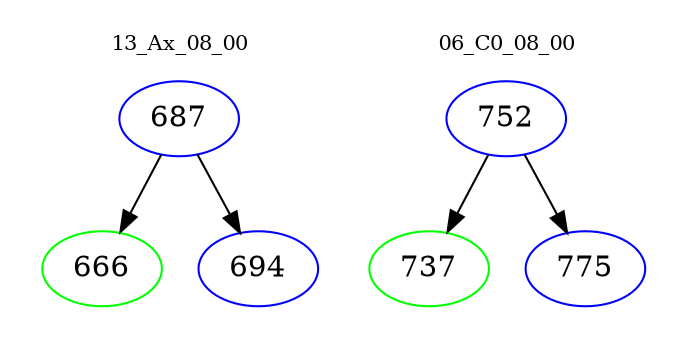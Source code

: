 digraph{
subgraph cluster_0 {
color = white
label = "13_Ax_08_00";
fontsize=10;
T0_687 [label="687", color="blue"]
T0_687 -> T0_666 [color="black"]
T0_666 [label="666", color="green"]
T0_687 -> T0_694 [color="black"]
T0_694 [label="694", color="blue"]
}
subgraph cluster_1 {
color = white
label = "06_C0_08_00";
fontsize=10;
T1_752 [label="752", color="blue"]
T1_752 -> T1_737 [color="black"]
T1_737 [label="737", color="green"]
T1_752 -> T1_775 [color="black"]
T1_775 [label="775", color="blue"]
}
}
